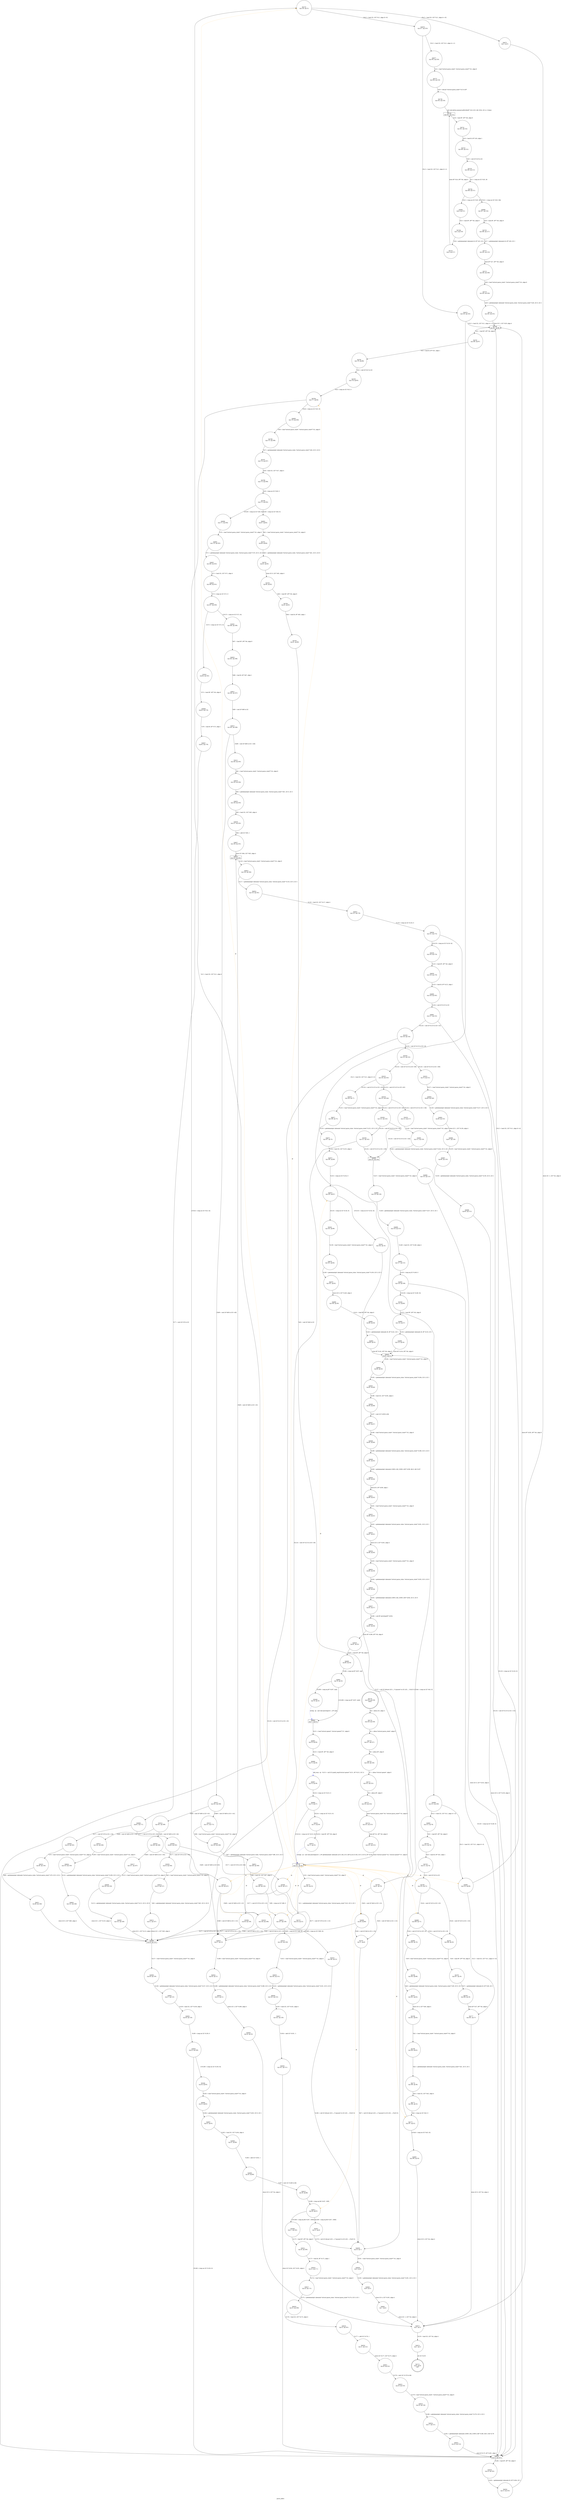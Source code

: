 digraph parse_addrs {
label="parse_addrs"
4715 [label="N4715\n(rp:0, ep:0)\nexit", shape="doublecircle"]
4716 [label="N4716\n(rp:229, ep:229)\nentry", shape="doublecircle"]
4716 -> 4718 [label="%4 = alloca i32, align 4"]
4718 [label="N4718\n(rp:228, ep:228)", shape="circle"]
4718 -> 4719 [label="%5 = alloca %struct.parse_state*, align 8"]
4719 [label="N4719\n(rp:227, ep:227)", shape="circle"]
4719 -> 4720 [label="%6 = alloca i8*, align 8"]
4720 [label="N4720\n(rp:226, ep:226)", shape="circle"]
4720 -> 4721 [label="%7 = alloca %struct.queue*, align 8"]
4721 [label="N4721\n(rp:225, ep:225)", shape="circle"]
4721 -> 4722 [label="%8 = alloca i8*, align 8"]
4722 [label="N4722\n(rp:224, ep:224)", shape="circle"]
4722 -> 4724 [label="store %struct.parse_state* %0, %struct.parse_state** %5, align 8"]
4724 [label="N4724\n(rp:223, ep:223)", shape="circle"]
4724 -> 4726 [label="store i8* %1, i8** %6, align 8"]
4726 [label="N4726\n(rp:222, ep:222)", shape="circle"]
4726 -> 4730 [label="store %struct.queue* %2, %struct.queue** %7, align 8"]
4730 [label="N4730\n(rp:221, ep:24)", shape="box"]
4730 -> 4731 [label="%10 = load %struct.parse_state*, %struct.parse_state** %5, align 8"]
4730 -> 4730 [label="@", style="dashed", color="orange"]
4730 -> 4833 [label="@", style="dashed", color="orange"]
4730 -> 4772 [label="@", style="dashed", color="orange"]
4730 -> 4998 [label="@", style="dashed", color="orange"]
4730 -> 4874 [label="@", style="dashed", color="orange"]
4730 -> 5006 [label="@", style="dashed", color="orange"]
4730 -> 4911 [label="@", style="dashed", color="orange"]
4730 -> 4784 [label="@", style="dashed", color="orange"]
4730 -> 5008 [label="@", style="dashed", color="orange"]
4730 -> 4982 [label="@", style="dashed", color="orange"]
4730 -> 4760 [label="@", style="dashed", color="orange"]
4730 -> 5018 [label="@", style="dashed", color="orange"]
4730 -> 4988 [label="@", style="dashed", color="orange"]
4730 -> 4796 [label="@", style="dashed", color="orange"]
4730 -> 5020 [label="@", style="dashed", color="orange"]
4730 -> 4733 [label="@", style="dashed", color="orange"]
4731 [label="N4731\n(rp:220, ep:23)", shape="circle"]
4731 -> 4732 [label="%11 = getelementptr inbounds %struct.parse_state, %struct.parse_state* %10, i32 0, i32 2"]
4732 [label="N4732\n(rp:219, ep:22)", shape="circle"]
4732 -> 4733 [label="%12 = load i32, i32* %11, align 4"]
4733 [label="N4733\n(rp:218, ep:21)", shape="circle"]
4733 -> 4975 [label="[%12 = load i32, i32* %11, align 4==0]"]
4733 -> 4976 [label="[%12 = load i32, i32* %11, align 4!=0]"]
4737 [label="N4737\n(rp:194, ep:218)", shape="circle"]
4737 -> 4738 [label="%16 = bitcast %struct.parse_state* %15 to i8*"]
4738 [label="N4738\n(rp:193, ep:216)", shape="circle"]
4738 -> 4740 [label="call void @llvm.memset.p0i8.i64(i8* %16, i8 0, i64 1024, i32 4, i1 false)"]
4740 [label="N4740\n(rp:192, ep:215)", shape="box"]
4740 -> 4741 [label="%18 = load i8*, i8** %6, align 8"]
4741 [label="N4741\n(rp:191, ep:214)", shape="circle"]
4741 -> 4742 [label="%19 = load i8, i8* %18, align 1"]
4742 [label="N4742\n(rp:190, ep:213)", shape="circle"]
4742 -> 4743 [label="%20 = sext i8 %19 to i32"]
4743 [label="N4743\n(rp:189, ep:212)", shape="circle"]
4743 -> 4744 [label="%21 = icmp ne i32 %20, 58"]
4744 [label="N4744\n(rp:188, ep:211)", shape="circle"]
4744 -> 4985 [label="[%21 = icmp ne i32 %20, 58]"]
4744 -> 4986 [label="[!(%21 = icmp ne i32 %20, 58)]"]
4746 [label="N4746\n(rp:5, ep:219)", shape="circle"]
4746 -> 4747 [label="%24 = getelementptr inbounds i8, i8* %23, i32 1"]
4747 [label="N4747\n(rp:4, ep:217)", shape="circle"]
4747 -> 4740 [label="store i8* %24, i8** %6, align 8"]
4750 [label="N4750\n(rp:186, ep:117)", shape="circle"]
4750 -> 4751 [label="%27 = getelementptr inbounds i8, i8* %26, i32 1"]
4751 [label="N4751\n(rp:185, ep:110)", shape="circle"]
4751 -> 4752 [label="store i8* %27, i8** %6, align 8"]
4752 [label="N4752\n(rp:184, ep:106)", shape="circle"]
4752 -> 4753 [label="%28 = load %struct.parse_state*, %struct.parse_state** %5, align 8"]
4753 [label="N4753\n(rp:183, ep:104)", shape="circle"]
4753 -> 4754 [label="%29 = getelementptr inbounds %struct.parse_state, %struct.parse_state* %28, i32 0, i32 2"]
4754 [label="N4754\n(rp:182, ep:101)", shape="circle"]
4754 -> 4780 [label="store i32 2, i32* %29, align 4"]
4758 [label="N4758\n(rp:212, ep:76)", shape="circle"]
4758 -> 4759 [label="%33 = load i8, i8* %32, align 1"]
4759 [label="N4759\n(rp:211, ep:74)", shape="circle"]
4759 -> 4760 [label="%34 = sext i8 %33 to i32"]
4760 [label="N4760\n(rp:210, ep:72)", shape="circle"]
4760 -> 4988 [label="[%34 = sext i8 %33 to i32!=32]"]
4760 -> 4761 [label="[%34 = sext i8 %33 to i32==32]"]
4761 [label="N4761\n(rp:208, ep:20)", shape="circle"]
4761 -> 4762 [label="%36 = load i8*, i8** %6, align 8"]
4762 [label="N4762\n(rp:207, ep:19)", shape="circle"]
4762 -> 4763 [label="%37 = getelementptr inbounds i8, i8* %36, i32 1"]
4763 [label="N4763\n(rp:206, ep:18)", shape="circle"]
4763 -> 4777 [label="store i8* %37, i8** %6, align 8"]
4766 [label="N4766\n(rp:203, ep:68)", shape="circle"]
4766 -> 4767 [label="%40 = getelementptr inbounds %struct.parse_state, %struct.parse_state* %39, i32 0, i32 2"]
4767 [label="N4767\n(rp:202, ep:65)", shape="circle"]
4767 -> 4768 [label="store i32 4, i32* %40, align 4"]
4768 [label="N4768\n(rp:201, ep:63)", shape="circle"]
4768 -> 4769 [label="%41 = load %struct.parse_state*, %struct.parse_state** %5, align 8"]
4769 [label="N4769\n(rp:200, ep:61)", shape="circle"]
4769 -> 4770 [label="%42 = getelementptr inbounds %struct.parse_state, %struct.parse_state* %41, i32 0, i32 1"]
4770 [label="N4770\n(rp:199, ep:58)", shape="circle"]
4770 -> 4771 [label="%43 = load i32, i32* %42, align 4"]
4771 [label="N4771\n(rp:198, ep:55)", shape="circle"]
4771 -> 4772 [label="%44 = icmp ne i32 %43, 0"]
4772 [label="N4772\n(rp:197, ep:52)", shape="circle"]
4772 -> 4992 [label="[!(%44 = icmp ne i32 %43, 0)]"]
4772 -> 4943 [label="[%44 = icmp ne i32 %43, 0]"]
4777 [label="N4777\n(rp:205, ep:17)", shape="circle"]
4777 -> 4973 [label="store i32 0, i32* %4, align 4"]
4780 [label="N4780\n(rp:181, ep:98)", shape="box"]
4780 -> 4781 [label="%51 = load i8*, i8** %6, align 8"]
4781 [label="N4781\n(rp:180, ep:97)", shape="circle"]
4781 -> 4782 [label="%52 = load i8, i8* %51, align 1"]
4782 [label="N4782\n(rp:179, ep:96)", shape="circle"]
4782 -> 4783 [label="%53 = sext i8 %52 to i32"]
4783 [label="N4783\n(rp:178, ep:95)", shape="circle"]
4783 -> 4784 [label="%54 = icmp ne i32 %53, 0"]
4784 [label="N4784\n(rp:177, ep:94)", shape="circle"]
4784 -> 4993 [label="[%54 = icmp ne i32 %53, 0]"]
4784 -> 4933 [label="[!(%54 = icmp ne i32 %53, 0)]"]
4786 [label="N4786\n(rp:175, ep:208)", shape="circle"]
4786 -> 4787 [label="%57 = getelementptr inbounds %struct.parse_state, %struct.parse_state* %56, i32 0, i32 6"]
4787 [label="N4787\n(rp:174, ep:207)", shape="circle"]
4787 -> 4788 [label="%58 = load i32, i32* %57, align 4"]
4788 [label="N4788\n(rp:173, ep:206)", shape="circle"]
4788 -> 4789 [label="%59 = icmp ne i32 %58, 0"]
4789 [label="N4789\n(rp:172, ep:205)", shape="circle"]
4789 -> 4995 [label="[%59 = icmp ne i32 %58, 0]"]
4789 -> 4996 [label="[!(%59 = icmp ne i32 %58, 0)]"]
4791 [label="N4791\n(rp:46, ep:84)", shape="circle"]
4791 -> 4792 [label="%62 = getelementptr inbounds %struct.parse_state, %struct.parse_state* %61, i32 0, i32 6"]
4792 [label="N4792\n(rp:45, ep:83)", shape="circle"]
4792 -> 4793 [label="store i32 0, i32* %62, align 4"]
4793 [label="N4793\n(rp:44, ep:82)", shape="circle"]
4793 -> 4794 [label="%63 = load i8*, i8** %6, align 8"]
4794 [label="N4794\n(rp:43, ep:81)", shape="circle"]
4794 -> 4795 [label="%64 = load i8, i8* %63, align 1"]
4795 [label="N4795\n(rp:42, ep:80)", shape="circle"]
4795 -> 4796 [label="%65 = sext i8 %64 to i32"]
4796 [label="N4796\n(rp:41, ep:79)", shape="circle"]
4796 -> 4998 [label="[%65 = sext i8 %64 to i32!=13]"]
4796 -> 4797 [label="[%65 = sext i8 %64 to i32==13]"]
4797 [label="N4797\n(rp:11, ep:8)", shape="circle"]
4797 -> 4938 [label="%67 = call i32 bitcast (i32 (...)* @assert to i32 (i32, ...)*)(i32 0)"]
4801 [label="N4801\n(rp:170, ep:203)", shape="circle"]
4801 -> 4802 [label="%71 = getelementptr inbounds %struct.parse_state, %struct.parse_state* %70, i32 0, i32 4"]
4802 [label="N4802\n(rp:169, ep:202)", shape="circle"]
4802 -> 4803 [label="%72 = load i32, i32* %71, align 4"]
4803 [label="N4803\n(rp:168, ep:201)", shape="circle"]
4803 -> 4804 [label="%73 = icmp ne i32 %72, 0"]
4804 [label="N4804\n(rp:167, ep:200)", shape="circle"]
4804 -> 5001 [label="[%73 = icmp ne i32 %72, 0]"]
4804 -> 5002 [label="[!(%73 = icmp ne i32 %72, 0)]"]
4806 [label="N4806\n(rp:63, ep:179)", shape="circle"]
4806 -> 4807 [label="%76 = load i8, i8* %75, align 1"]
4807 [label="N4807\n(rp:62, ep:176)", shape="circle"]
4807 -> 4808 [label="%77 = sext i8 %76 to i32"]
4808 [label="N4808\n(rp:61, ep:171)", shape="circle"]
4808 -> 5003 [label="[%77 = sext i8 %76 to i32==34]"]
4808 -> 5004 [label="[%77 = sext i8 %76 to i32!=34]"]
4810 [label="N4810\n(rp:49, ep:156)", shape="circle"]
4810 -> 4811 [label="%80 = getelementptr inbounds %struct.parse_state, %struct.parse_state* %79, i32 0, i32 4"]
4811 [label="N4811\n(rp:48, ep:146)", shape="circle"]
4811 -> 4899 [label="store i32 0, i32* %80, align 4"]
4814 [label="N4814\n(rp:52, ep:157)", shape="circle"]
4814 -> 4815 [label="%83 = getelementptr inbounds %struct.parse_state, %struct.parse_state* %82, i32 0, i32 6"]
4815 [label="N4815\n(rp:51, ep:147)", shape="circle"]
4815 -> 4899 [label="store i32 1, i32* %83, align 4"]
4820 [label="N4820\n(rp:165, ep:198)", shape="circle"]
4820 -> 4821 [label="%88 = load i8, i8* %87, align 1"]
4821 [label="N4821\n(rp:164, ep:197)", shape="circle"]
4821 -> 4822 [label="%89 = sext i8 %88 to i32"]
4822 [label="N4822\n(rp:163, ep:196)", shape="circle"]
4822 -> 5011 [label="[%89 = sext i8 %88 to i32==40]"]
4822 -> 5012 [label="[%89 = sext i8 %88 to i32!=40]"]
4824 [label="N4824\n(rp:139, ep:194)", shape="circle"]
4824 -> 4825 [label="%92 = getelementptr inbounds %struct.parse_state, %struct.parse_state* %91, i32 0, i32 3"]
4825 [label="N4825\n(rp:138, ep:193)", shape="circle"]
4825 -> 4826 [label="%93 = load i32, i32* %92, align 4"]
4826 [label="N4826\n(rp:137, ep:192)", shape="circle"]
4826 -> 4827 [label="%94 = add i32 %93, 1"]
4827 [label="N4827\n(rp:136, ep:191)", shape="circle"]
4827 -> 4852 [label="store i32 %94, i32* %92, align 4"]
4830 [label="N4830\n(rp:150, ep:168)", shape="circle"]
4830 -> 4831 [label="%97 = getelementptr inbounds %struct.parse_state, %struct.parse_state* %96, i32 0, i32 3"]
4831 [label="N4831\n(rp:149, ep:160)", shape="circle"]
4831 -> 4832 [label="%98 = load i32, i32* %97, align 4"]
4832 [label="N4832\n(rp:148, ep:150)", shape="circle"]
4832 -> 4833 [label="%99 = icmp ne i32 %98, 0"]
4833 [label="N4833\n(rp:147, ep:139)", shape="circle"]
4833 -> 5023 [label="[%99 = icmp ne i32 %98, 0]"]
4833 -> 5024 [label="[!(%99 = icmp ne i32 %98, 0)]"]
4835 [label="N4835\n(rp:144, ep:131)", shape="circle"]
4835 -> 4836 [label="%102 = getelementptr inbounds %struct.parse_state, %struct.parse_state* %101, i32 0, i32 3"]
4836 [label="N4836\n(rp:143, ep:125)", shape="circle"]
4836 -> 4837 [label="%103 = load i32, i32* %102, align 4"]
4837 [label="N4837\n(rp:142, ep:118)", shape="circle"]
4837 -> 4838 [label="%104 = add i32 %103, -1"]
4838 [label="N4838\n(rp:141, ep:111)", shape="circle"]
4838 -> 4928 [label="store i32 %104, i32* %102, align 4"]
4844 [label="N4844\n(rp:153, ep:158)", shape="circle"]
4844 -> 4845 [label="%110 = getelementptr inbounds %struct.parse_state, %struct.parse_state* %109, i32 0, i32 4"]
4845 [label="N4845\n(rp:152, ep:148)", shape="circle"]
4845 -> 4899 [label="store i32 1, i32* %110, align 4"]
4848 [label="N4848\n(rp:156, ep:159)", shape="circle"]
4848 -> 4849 [label="%113 = getelementptr inbounds %struct.parse_state, %struct.parse_state* %112, i32 0, i32 6"]
4849 [label="N4849\n(rp:155, ep:149)", shape="circle"]
4849 -> 4899 [label="store i32 1, i32* %113, align 4"]
4852 [label="N4852\n(rp:135, ep:185)", shape="box"]
4852 -> 4853 [label="%116 = load %struct.parse_state*, %struct.parse_state** %5, align 8"]
4853 [label="N4853\n(rp:134, ep:184)", shape="circle"]
4853 -> 4854 [label="%117 = getelementptr inbounds %struct.parse_state, %struct.parse_state* %116, i32 0, i32 3"]
4854 [label="N4854\n(rp:133, ep:181)", shape="circle"]
4854 -> 4855 [label="%118 = load i32, i32* %117, align 4"]
4855 [label="N4855\n(rp:132, ep:178)", shape="circle"]
4855 -> 4856 [label="%119 = icmp ne i32 %118, 0"]
4856 [label="N4856\n(rp:131, ep:175)", shape="circle"]
4856 -> 5026 [label="[!(%119 = icmp ne i32 %118, 0)]"]
4856 -> 4928 [label="[%119 = icmp ne i32 %118, 0]"]
4859 [label="N4859\n(rp:129, ep:170)", shape="circle"]
4859 -> 4860 [label="%123 = load i8, i8* %122, align 1"]
4860 [label="N4860\n(rp:128, ep:162)", shape="circle"]
4860 -> 4861 [label="%124 = sext i8 %123 to i32"]
4861 [label="N4861\n(rp:127, ep:155)", shape="circle"]
4861 -> 5028 [label="[%124 = sext i8 %123 to i32!=32]"]
4861 -> 4928 [label="[%124 = sext i8 %123 to i32==32]"]
4864 [label="N4864\n(rp:69, ep:140)", shape="circle"]
4864 -> 4865 [label="%128 = getelementptr inbounds %struct.parse_state, %struct.parse_state* %127, i32 0, i32 5"]
4865 [label="N4865\n(rp:68, ep:132)", shape="circle"]
4865 -> 4866 [label="store i32 1, i32* %128, align 4"]
4866 [label="N4866\n(rp:67, ep:126)", shape="circle"]
4866 -> 4867 [label="%129 = load %struct.parse_state*, %struct.parse_state** %5, align 8"]
4867 [label="N4867\n(rp:66, ep:119)", shape="circle"]
4867 -> 4868 [label="%130 = getelementptr inbounds %struct.parse_state, %struct.parse_state* %129, i32 0, i32 1"]
4868 [label="N4868\n(rp:65, ep:112)", shape="circle"]
4868 -> 4928 [label="store i32 0, i32* %130, align 4"]
4871 [label="N4871\n(rp:108, ep:75)", shape="circle"]
4871 -> 4872 [label="%133 = getelementptr inbounds %struct.parse_state, %struct.parse_state* %132, i32 0, i32 5"]
4872 [label="N4872\n(rp:107, ep:73)", shape="circle"]
4872 -> 4873 [label="%134 = load i32, i32* %133, align 4"]
4873 [label="N4873\n(rp:106, ep:69)", shape="circle"]
4873 -> 4874 [label="%135 = icmp ne i32 %134, 0"]
4874 [label="N4874\n(rp:105, ep:67)", shape="circle"]
4874 -> 5041 [label="[%135 = icmp ne i32 %134, 0]"]
4874 -> 5042 [label="[!(%135 = icmp ne i32 %134, 0)]"]
4878 [label="N4878\n(rp:102, ep:64)", shape="circle"]
4878 -> 4879 [label="%140 = getelementptr inbounds %struct.parse_state, %struct.parse_state* %139, i32 0, i32 5"]
4879 [label="N4879\n(rp:101, ep:62)", shape="circle"]
4879 -> 4880 [label="store i32 0, i32* %140, align 4"]
4880 [label="N4880\n(rp:100, ep:59)", shape="circle"]
4880 -> 4881 [label="%141 = load i8*, i8** %6, align 8"]
4881 [label="N4881\n(rp:99, ep:56)", shape="circle"]
4881 -> 4882 [label="%142 = getelementptr inbounds i8, i8* %141, i32 1"]
4882 [label="N4882\n(rp:98, ep:53)", shape="circle"]
4882 -> 4943 [label="store i8* %142, i8** %6, align 8"]
4885 [label="N4885\n(rp:111, ep:120)", shape="circle"]
4885 -> 4886 [label="%145 = getelementptr inbounds %struct.parse_state, %struct.parse_state* %144, i32 0, i32 1"]
4886 [label="N4886\n(rp:110, ep:113)", shape="circle"]
4886 -> 4928 [label="store i32 0, i32* %145, align 4"]
4888 [label="N4888\n(rp:120, ep:134)", shape="box"]
4888 -> 4889 [label="%147 = load %struct.parse_state*, %struct.parse_state** %5, align 8"]
4889 [label="N4889\n(rp:119, ep:129)", shape="circle"]
4889 -> 4890 [label="%148 = getelementptr inbounds %struct.parse_state, %struct.parse_state* %147, i32 0, i32 1"]
4890 [label="N4890\n(rp:118, ep:122)", shape="circle"]
4890 -> 4891 [label="%149 = load i32, i32* %148, align 4"]
4891 [label="N4891\n(rp:117, ep:115)", shape="circle"]
4891 -> 4892 [label="%150 = icmp eq i32 %149, 0"]
4892 [label="N4892\n(rp:116, ep:108)", shape="circle"]
4892 -> 5044 [label="[!(%150 = icmp eq i32 %149, 0)]"]
4892 -> 4928 [label="[%150 = icmp eq i32 %149, 0]"]
4895 [label="N4895\n(rp:114, ep:57)", shape="circle"]
4895 -> 4896 [label="%154 = getelementptr inbounds i8, i8* %153, i32 1"]
4896 [label="N4896\n(rp:113, ep:54)", shape="circle"]
4896 -> 4943 [label="store i8* %154, i8** %6, align 8"]
4899 [label="N4899\n(rp:39, ep:135)", shape="box"]
4899 -> 4900 [label="%157 = load %struct.parse_state*, %struct.parse_state** %5, align 8"]
4900 [label="N4900\n(rp:38, ep:130)", shape="circle"]
4900 -> 4901 [label="%158 = getelementptr inbounds %struct.parse_state, %struct.parse_state* %157, i32 0, i32 3"]
4901 [label="N4901\n(rp:37, ep:123)", shape="circle"]
4901 -> 4902 [label="%159 = load i32, i32* %158, align 4"]
4902 [label="N4902\n(rp:36, ep:116)", shape="circle"]
4902 -> 4903 [label="%160 = icmp ne i32 %159, 0"]
4903 [label="N4903\n(rp:35, ep:109)", shape="circle"]
4903 -> 5046 [label="[!(%160 = icmp ne i32 %159, 0)]"]
4903 -> 4928 [label="[%160 = icmp ne i32 %159, 0]"]
4906 [label="N4906\n(rp:33, ep:92)", shape="circle"]
4906 -> 4907 [label="%164 = getelementptr inbounds %struct.parse_state, %struct.parse_state* %163, i32 0, i32 1"]
4907 [label="N4907\n(rp:32, ep:91)", shape="circle"]
4907 -> 4908 [label="%165 = load i32, i32* %164, align 4"]
4908 [label="N4908\n(rp:31, ep:90)", shape="circle"]
4908 -> 4909 [label="%166 = add i32 %165, 1"]
4909 [label="N4909\n(rp:30, ep:89)", shape="circle"]
4909 -> 4910 [label="%167 = sext i32 %166 to i64"]
4910 [label="N4910\n(rp:29, ep:88)", shape="circle"]
4910 -> 4911 [label="%168 = icmp eq i64 %167, 1000"]
4911 [label="N4911\n(rp:28, ep:87)", shape="circle"]
4911 -> 5047 [label="[%168 = icmp eq i64 %167, 1000]"]
4911 -> 5048 [label="[!(%168 = icmp eq i64 %167, 1000)]"]
4915 [label="N4915\n(rp:26, ep:180)", shape="circle"]
4915 -> 4916 [label="%173 = load i8, i8* %172, align 1"]
4916 [label="N4916\n(rp:25, ep:177)", shape="circle"]
4916 -> 4917 [label="%174 = load %struct.parse_state*, %struct.parse_state** %5, align 8"]
4917 [label="N4917\n(rp:24, ep:173)", shape="circle"]
4917 -> 4918 [label="%175 = getelementptr inbounds %struct.parse_state, %struct.parse_state* %174, i32 0, i32 1"]
4918 [label="N4918\n(rp:23, ep:169)", shape="circle"]
4918 -> 4919 [label="%176 = load i32, i32* %175, align 4"]
4919 [label="N4919\n(rp:22, ep:161)", shape="circle"]
4919 -> 4920 [label="%177 = add i32 %176, 1"]
4920 [label="N4920\n(rp:21, ep:152)", shape="circle"]
4920 -> 4921 [label="store i32 %177, i32* %175, align 4"]
4921 [label="N4921\n(rp:20, ep:141)", shape="circle"]
4921 -> 4922 [label="%178 = sext i32 %176 to i64"]
4922 [label="N4922\n(rp:19, ep:133)", shape="circle"]
4922 -> 4923 [label="%179 = load %struct.parse_state*, %struct.parse_state** %5, align 8"]
4923 [label="N4923\n(rp:18, ep:128)", shape="circle"]
4923 -> 4924 [label="%180 = getelementptr inbounds %struct.parse_state, %struct.parse_state* %179, i32 0, i32 0"]
4924 [label="N4924\n(rp:17, ep:121)", shape="circle"]
4924 -> 4925 [label="%181 = getelementptr inbounds [1000 x i8], [1000 x i8]* %180, i64 0, i64 %178"]
4925 [label="N4925\n(rp:16, ep:114)", shape="circle"]
4925 -> 4928 [label="store i8 %173, i8* %181, align 1"]
4928 [label="N4928\n(rp:15, ep:107)", shape="box"]
4928 -> 4929 [label="%184 = load i8*, i8** %6, align 8"]
4929 [label="N4929\n(rp:14, ep:105)", shape="circle"]
4929 -> 4930 [label="%185 = getelementptr inbounds i8, i8* %184, i32 1"]
4930 [label="N4930\n(rp:13, ep:102)", shape="circle"]
4930 -> 4780 [label="store i8* %185, i8** %6, align 8"]
4933 [label="N4933\n(rp:57, ep:13)", shape="circle"]
4933 -> 4934 [label="%188 = load %struct.parse_state*, %struct.parse_state** %5, align 8"]
4934 [label="N4934\n(rp:56, ep:12)", shape="circle"]
4934 -> 4935 [label="%189 = getelementptr inbounds %struct.parse_state, %struct.parse_state* %188, i32 0, i32 2"]
4935 [label="N4935\n(rp:55, ep:11)", shape="circle"]
4935 -> 4936 [label="store i32 3, i32* %189, align 4"]
4936 [label="N4936\n(rp:54, ep:10)", shape="circle"]
4936 -> 4973 [label="store i32 0, i32* %4, align 4"]
4938 [label="N4938\n(rp:10, ep:7)", shape="circle"]
4938 -> 4939 [label="%191 = load %struct.parse_state*, %struct.parse_state** %5, align 8"]
4939 [label="N4939\n(rp:9, ep:6)", shape="circle"]
4939 -> 4940 [label="%192 = getelementptr inbounds %struct.parse_state, %struct.parse_state* %191, i32 0, i32 2"]
4940 [label="N4940\n(rp:8, ep:5)", shape="circle"]
4940 -> 4941 [label="store i32 4, i32* %192, align 4"]
4941 [label="N4941\n(rp:7, ep:4)", shape="circle"]
4941 -> 4973 [label="store i32 -1, i32* %4, align 4"]
4943 [label="N4943\n(rp:97, ep:51)", shape="box"]
4943 -> 4944 [label="%194 = load %struct.parse_state*, %struct.parse_state** %5, align 8"]
4944 [label="N4944\n(rp:96, ep:50)", shape="circle"]
4944 -> 4945 [label="%195 = getelementptr inbounds %struct.parse_state, %struct.parse_state* %194, i32 0, i32 1"]
4945 [label="N4945\n(rp:95, ep:49)", shape="circle"]
4945 -> 4946 [label="%196 = load i32, i32* %195, align 4"]
4946 [label="N4946\n(rp:94, ep:48)", shape="circle"]
4946 -> 4947 [label="%197 = sext i32 %196 to i64"]
4947 [label="N4947\n(rp:93, ep:47)", shape="circle"]
4947 -> 4948 [label="%198 = load %struct.parse_state*, %struct.parse_state** %5, align 8"]
4948 [label="N4948\n(rp:92, ep:46)", shape="circle"]
4948 -> 4949 [label="%199 = getelementptr inbounds %struct.parse_state, %struct.parse_state* %198, i32 0, i32 0"]
4949 [label="N4949\n(rp:91, ep:45)", shape="circle"]
4949 -> 4950 [label="%200 = getelementptr inbounds [1000 x i8], [1000 x i8]* %199, i64 0, i64 %197"]
4950 [label="N4950\n(rp:90, ep:44)", shape="circle"]
4950 -> 4951 [label="store i8 0, i8* %200, align 1"]
4951 [label="N4951\n(rp:89, ep:43)", shape="circle"]
4951 -> 4952 [label="%201 = load %struct.parse_state*, %struct.parse_state** %5, align 8"]
4952 [label="N4952\n(rp:88, ep:42)", shape="circle"]
4952 -> 4953 [label="%202 = getelementptr inbounds %struct.parse_state, %struct.parse_state* %201, i32 0, i32 1"]
4953 [label="N4953\n(rp:87, ep:41)", shape="circle"]
4953 -> 4954 [label="store i32 0, i32* %202, align 4"]
4954 [label="N4954\n(rp:86, ep:40)", shape="circle"]
4954 -> 4955 [label="%203 = load %struct.parse_state*, %struct.parse_state** %5, align 8"]
4955 [label="N4955\n(rp:85, ep:39)", shape="circle"]
4955 -> 4956 [label="%204 = getelementptr inbounds %struct.parse_state, %struct.parse_state* %203, i32 0, i32 0"]
4956 [label="N4956\n(rp:84, ep:38)", shape="circle"]
4956 -> 4957 [label="%205 = getelementptr inbounds [1000 x i8], [1000 x i8]* %204, i32 0, i32 0"]
4957 [label="N4957\n(rp:83, ep:37)", shape="circle"]
4957 -> 4958 [label="%206 = call i8* @strdup(i8* %205)"]
4958 [label="N4958\n(rp:82, ep:36)", shape="circle"]
4958 -> 4959 [label="store i8* %206, i8** %8, align 8"]
4959 [label="N4959\n(rp:81, ep:35)", shape="circle"]
4959 -> 4960 [label="%207 = load i8*, i8** %8, align 8"]
4960 [label="N4960\n(rp:80, ep:34)", shape="circle"]
4960 -> 4961 [label="%208 = icmp eq i8* %207, null"]
4961 [label="N4961\n(rp:79, ep:33)", shape="circle"]
4961 -> 5049 [label="[%208 = icmp eq i8* %207, null]"]
4961 -> 4964 [label="[!(%208 = icmp eq i8* %207, null)]"]
4964 [label="N4964\n(rp:77, ep:31)", shape="box"]
4964 -> 4965 [label="%211 = load %struct.queue*, %struct.queue** %7, align 8"]
4965 [label="N4965\n(rp:76, ep:30)", shape="circle"]
4965 -> 4966 [label="%212 = load i8*, i8** %8, align 8"]
4966 [label="N4966\n(rp:75, ep:29)", shape="circle"]
4966 -> 4967 [label="add_recp --@-- %213 = call i32 @add_recp(%struct.queue* %211, i8* %212, i32 2)", style="dashed", color="blue"]
4967 [label="N4967\n(rp:74, ep:28)", shape="circle"]
4967 -> 4968 [label="%214 = icmp ne i32 %213, 0"]
4968 [label="N4968\n(rp:73, ep:27)", shape="circle"]
4968 -> 5051 [label="[%214 = icmp ne i32 %213, 0]"]
4968 -> 4730 [label="[!(%214 = icmp ne i32 %213, 0)]"]
4970 [label="N4970\n(rp:71, ep:25)", shape="circle"]
4970 -> 4730 [label="errlogx --@-- call void @errlogx(i32 1, i8* getelementptr inbounds ([23 x i8], [23 x i8]* @.str.22.64, i32 0, i32 0), i8* %216)", style="dashed", color="blue"]
4973 [label="N4973\n(rp:2, ep:2)", shape="circle"]
4973 -> 4974 [label="%219 = load i32, i32* %4, align 4"]
4974 [label="N4974\n(rp:1, ep:1)", shape="circle"]
4974 -> 4715 [label="ret i32 %219"]
4975 [label="N4975\n(rp:3, ep:3)", shape="circle"]
4975 -> 4973 [label="store i32 -1, i32* %4, align 4"]
4976 [label="N4976\n(rp:217, ep:210)", shape="circle"]
4976 -> 4977 [label="[%12 = load i32, i32* %11, align 4==1]"]
4976 -> 4978 [label="[%12 = load i32, i32* %11, align 4!=1]"]
4977 [label="N4977\n(rp:195, ep:220)", shape="circle"]
4977 -> 4737 [label="%15 = load %struct.parse_state*, %struct.parse_state** %5, align 8"]
4978 [label="N4978\n(rp:216, ep:103)", shape="circle"]
4978 -> 4980 [label="[%12 = load i32, i32* %11, align 4!=2]"]
4978 -> 4780 [label="[%12 = load i32, i32* %11, align 4==2]"]
4980 [label="N4980\n(rp:215, ep:100)", shape="circle"]
4980 -> 4981 [label="[%12 = load i32, i32* %11, align 4==3]"]
4980 -> 4982 [label="[%12 = load i32, i32* %11, align 4!=3]"]
4981 [label="N4981\n(rp:213, ep:78)", shape="circle"]
4981 -> 4758 [label="%32 = load i8*, i8** %6, align 8"]
4982 [label="N4982\n(rp:214, ep:99)", shape="circle"]
4982 -> 4777 [label="[%12 = load i32, i32* %11, align 4==4]"]
4982 -> 4780 [label="[%12 = load i32, i32* %11, align 4!=4]"]
4985 [label="N4985\n(rp:6, ep:221)", shape="circle"]
4985 -> 4746 [label="%23 = load i8*, i8** %6, align 8"]
4986 [label="N4986\n(rp:187, ep:124)", shape="circle"]
4986 -> 4750 [label="%26 = load i8*, i8** %6, align 8"]
4988 [label="N4988\n(rp:209, ep:71)", shape="circle"]
4988 -> 4990 [label="[%34 = sext i8 %33 to i32!=9]"]
4988 -> 4761 [label="[%34 = sext i8 %33 to i32==9]"]
4990 [label="N4990\n(rp:204, ep:70)", shape="circle"]
4990 -> 4766 [label="%39 = load %struct.parse_state*, %struct.parse_state** %5, align 8"]
4992 [label="N4992\n(rp:196, ep:16)", shape="circle"]
4992 -> 4973 [label="store i32 0, i32* %4, align 4"]
4993 [label="N4993\n(rp:176, ep:209)", shape="circle"]
4993 -> 4786 [label="%56 = load %struct.parse_state*, %struct.parse_state** %5, align 8"]
4995 [label="N4995\n(rp:47, ep:85)", shape="circle"]
4995 -> 4791 [label="%61 = load %struct.parse_state*, %struct.parse_state** %5, align 8"]
4996 [label="N4996\n(rp:171, ep:204)", shape="circle"]
4996 -> 4801 [label="%70 = load %struct.parse_state*, %struct.parse_state** %5, align 8"]
4998 [label="N4998\n(rp:40, ep:86)", shape="circle"]
4998 -> 4797 [label="[%65 = sext i8 %64 to i32==10]"]
4998 -> 4899 [label="[%65 = sext i8 %64 to i32!=10]"]
5001 [label="N5001\n(rp:64, ep:182)", shape="circle"]
5001 -> 4806 [label="%75 = load i8*, i8** %6, align 8"]
5002 [label="N5002\n(rp:166, ep:199)", shape="circle"]
5002 -> 4820 [label="%87 = load i8*, i8** %6, align 8"]
5003 [label="N5003\n(rp:50, ep:163)", shape="circle"]
5003 -> 4810 [label="%79 = load %struct.parse_state*, %struct.parse_state** %5, align 8"]
5004 [label="N5004\n(rp:60, ep:165)", shape="circle"]
5004 -> 5005 [label="[%77 = sext i8 %76 to i32==92]"]
5004 -> 5006 [label="[%77 = sext i8 %76 to i32!=92]"]
5005 [label="N5005\n(rp:53, ep:164)", shape="circle"]
5005 -> 4814 [label="%82 = load %struct.parse_state*, %struct.parse_state** %5, align 8"]
5006 [label="N5006\n(rp:59, ep:137)", shape="circle"]
5006 -> 5008 [label="[%77 = sext i8 %76 to i32!=13]"]
5006 -> 4933 [label="[%77 = sext i8 %76 to i32==13]"]
5008 [label="N5008\n(rp:58, ep:136)", shape="circle"]
5008 -> 4933 [label="[%77 = sext i8 %76 to i32==10]"]
5008 -> 4899 [label="[%77 = sext i8 %76 to i32!=10]"]
5011 [label="N5011\n(rp:140, ep:195)", shape="circle"]
5011 -> 4824 [label="%91 = load %struct.parse_state*, %struct.parse_state** %5, align 8"]
5012 [label="N5012\n(rp:162, ep:190)", shape="circle"]
5012 -> 5013 [label="[%89 = sext i8 %88 to i32==41]"]
5012 -> 5014 [label="[%89 = sext i8 %88 to i32!=41]"]
5013 [label="N5013\n(rp:151, ep:172)", shape="circle"]
5013 -> 4830 [label="%96 = load %struct.parse_state*, %struct.parse_state** %5, align 8"]
5014 [label="N5014\n(rp:161, ep:189)", shape="circle"]
5014 -> 5015 [label="[%89 = sext i8 %88 to i32==34]"]
5014 -> 5016 [label="[%89 = sext i8 %88 to i32!=34]"]
5015 [label="N5015\n(rp:154, ep:166)", shape="circle"]
5015 -> 4844 [label="%109 = load %struct.parse_state*, %struct.parse_state** %5, align 8"]
5016 [label="N5016\n(rp:160, ep:188)", shape="circle"]
5016 -> 5017 [label="[%89 = sext i8 %88 to i32==92]"]
5016 -> 5018 [label="[%89 = sext i8 %88 to i32!=92]"]
5017 [label="N5017\n(rp:157, ep:167)", shape="circle"]
5017 -> 4848 [label="%112 = load %struct.parse_state*, %struct.parse_state** %5, align 8"]
5018 [label="N5018\n(rp:159, ep:187)", shape="circle"]
5018 -> 5020 [label="[%89 = sext i8 %88 to i32!=13]"]
5018 -> 4933 [label="[%89 = sext i8 %88 to i32==13]"]
5020 [label="N5020\n(rp:158, ep:186)", shape="circle"]
5020 -> 4933 [label="[%89 = sext i8 %88 to i32==10]"]
5020 -> 4852 [label="[%89 = sext i8 %88 to i32!=10]"]
5023 [label="N5023\n(rp:145, ep:138)", shape="circle"]
5023 -> 4835 [label="%101 = load %struct.parse_state*, %struct.parse_state** %5, align 8"]
5024 [label="N5024\n(rp:146, ep:15)", shape="circle"]
5024 -> 4938 [label="%106 = call i32 bitcast (i32 (...)* @assert to i32 (i32, ...)*)(i32 0)"]
5026 [label="N5026\n(rp:130, ep:174)", shape="circle"]
5026 -> 4859 [label="%122 = load i8*, i8** %6, align 8"]
5028 [label="N5028\n(rp:126, ep:154)", shape="circle"]
5028 -> 5030 [label="[%124 = sext i8 %123 to i32!=9]"]
5028 -> 4928 [label="[%124 = sext i8 %123 to i32==9]"]
5030 [label="N5030\n(rp:125, ep:153)", shape="circle"]
5030 -> 5031 [label="[%124 = sext i8 %123 to i32==60]"]
5030 -> 5032 [label="[%124 = sext i8 %123 to i32!=60]"]
5031 [label="N5031\n(rp:70, ep:151)", shape="circle"]
5031 -> 4864 [label="%127 = load %struct.parse_state*, %struct.parse_state** %5, align 8"]
5032 [label="N5032\n(rp:124, ep:145)", shape="circle"]
5032 -> 5033 [label="[%124 = sext i8 %123 to i32==62]"]
5032 -> 5034 [label="[%124 = sext i8 %123 to i32!=62]"]
5033 [label="N5033\n(rp:109, ep:77)", shape="circle"]
5033 -> 4871 [label="%132 = load %struct.parse_state*, %struct.parse_state** %5, align 8"]
5034 [label="N5034\n(rp:123, ep:144)", shape="circle"]
5034 -> 5035 [label="[%124 = sext i8 %123 to i32==58]"]
5034 -> 5036 [label="[%124 = sext i8 %123 to i32!=58]"]
5035 [label="N5035\n(rp:112, ep:127)", shape="circle"]
5035 -> 4885 [label="%144 = load %struct.parse_state*, %struct.parse_state** %5, align 8"]
5036 [label="N5036\n(rp:122, ep:143)", shape="circle"]
5036 -> 5038 [label="[%124 = sext i8 %123 to i32!=44]"]
5036 -> 4888 [label="[%124 = sext i8 %123 to i32==44]"]
5038 [label="N5038\n(rp:121, ep:142)", shape="circle"]
5038 -> 4888 [label="[%124 = sext i8 %123 to i32==59]"]
5038 -> 4899 [label="[%124 = sext i8 %123 to i32!=59]"]
5041 [label="N5041\n(rp:103, ep:66)", shape="circle"]
5041 -> 4878 [label="%139 = load %struct.parse_state*, %struct.parse_state** %5, align 8"]
5042 [label="N5042\n(rp:104, ep:14)", shape="circle"]
5042 -> 4938 [label="%137 = call i32 bitcast (i32 (...)* @assert to i32 (i32, ...)*)(i32 0)"]
5044 [label="N5044\n(rp:115, ep:60)", shape="circle"]
5044 -> 4895 [label="%153 = load i8*, i8** %6, align 8"]
5046 [label="N5046\n(rp:34, ep:93)", shape="circle"]
5046 -> 4906 [label="%163 = load %struct.parse_state*, %struct.parse_state** %5, align 8"]
5047 [label="N5047\n(rp:12, ep:9)", shape="circle"]
5047 -> 4938 [label="%170 = call i32 bitcast (i32 (...)* @assert to i32 (i32, ...)*)(i32 0)"]
5048 [label="N5048\n(rp:27, ep:183)", shape="circle"]
5048 -> 4915 [label="%172 = load i8*, i8** %6, align 8"]
5049 [label="N5049\n(rp:78, ep:32)", shape="circle"]
5049 -> 4964 [label="errlog --@-- call void @errlog(i32 1, i8* null)", style="dashed", color="blue"]
5051 [label="N5051\n(rp:72, ep:26)", shape="circle"]
5051 -> 4970 [label="%216 = load i8*, i8** %8, align 8"]
}
